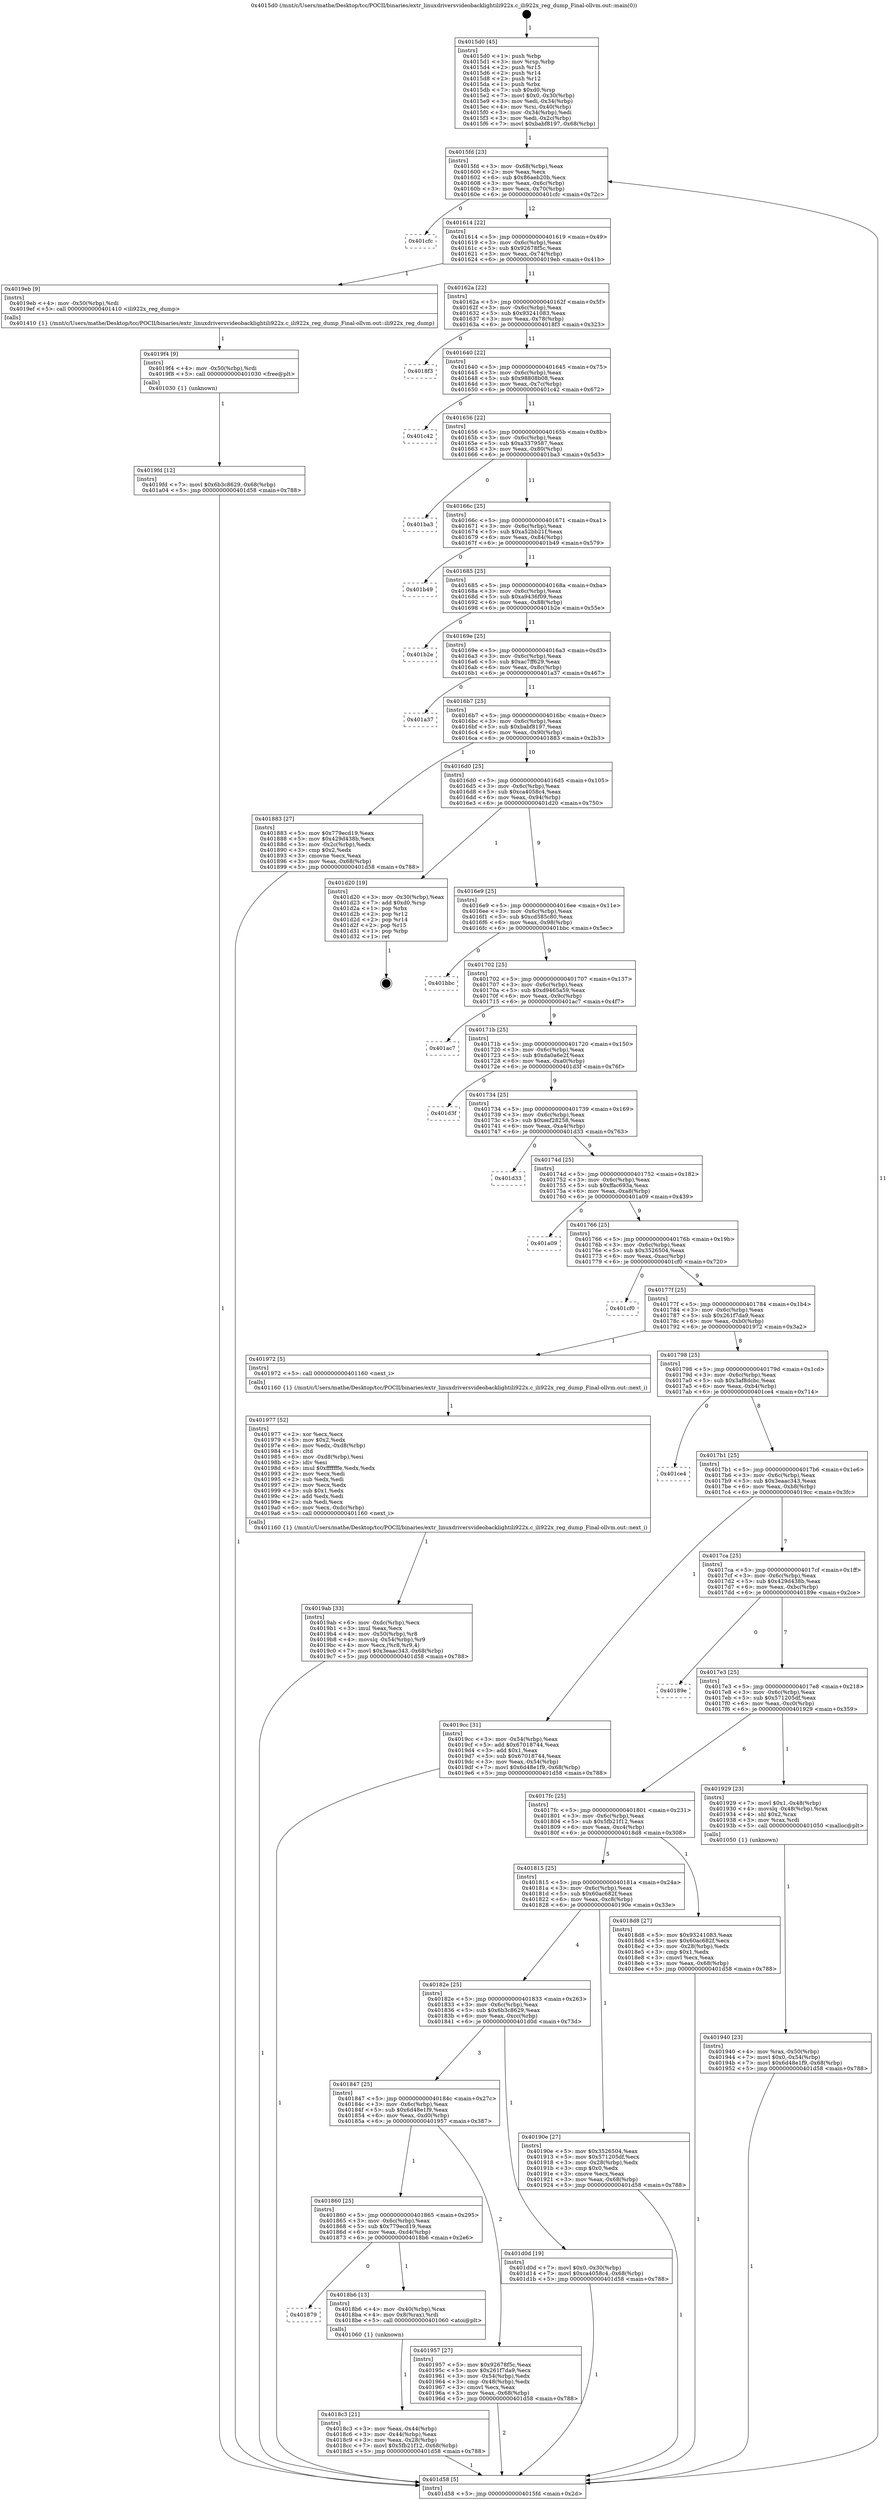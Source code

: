 digraph "0x4015d0" {
  label = "0x4015d0 (/mnt/c/Users/mathe/Desktop/tcc/POCII/binaries/extr_linuxdriversvideobacklightili922x.c_ili922x_reg_dump_Final-ollvm.out::main(0))"
  labelloc = "t"
  node[shape=record]

  Entry [label="",width=0.3,height=0.3,shape=circle,fillcolor=black,style=filled]
  "0x4015fd" [label="{
     0x4015fd [23]\l
     | [instrs]\l
     &nbsp;&nbsp;0x4015fd \<+3\>: mov -0x68(%rbp),%eax\l
     &nbsp;&nbsp;0x401600 \<+2\>: mov %eax,%ecx\l
     &nbsp;&nbsp;0x401602 \<+6\>: sub $0x86aeb20b,%ecx\l
     &nbsp;&nbsp;0x401608 \<+3\>: mov %eax,-0x6c(%rbp)\l
     &nbsp;&nbsp;0x40160b \<+3\>: mov %ecx,-0x70(%rbp)\l
     &nbsp;&nbsp;0x40160e \<+6\>: je 0000000000401cfc \<main+0x72c\>\l
  }"]
  "0x401cfc" [label="{
     0x401cfc\l
  }", style=dashed]
  "0x401614" [label="{
     0x401614 [22]\l
     | [instrs]\l
     &nbsp;&nbsp;0x401614 \<+5\>: jmp 0000000000401619 \<main+0x49\>\l
     &nbsp;&nbsp;0x401619 \<+3\>: mov -0x6c(%rbp),%eax\l
     &nbsp;&nbsp;0x40161c \<+5\>: sub $0x92678f5c,%eax\l
     &nbsp;&nbsp;0x401621 \<+3\>: mov %eax,-0x74(%rbp)\l
     &nbsp;&nbsp;0x401624 \<+6\>: je 00000000004019eb \<main+0x41b\>\l
  }"]
  Exit [label="",width=0.3,height=0.3,shape=circle,fillcolor=black,style=filled,peripheries=2]
  "0x4019eb" [label="{
     0x4019eb [9]\l
     | [instrs]\l
     &nbsp;&nbsp;0x4019eb \<+4\>: mov -0x50(%rbp),%rdi\l
     &nbsp;&nbsp;0x4019ef \<+5\>: call 0000000000401410 \<ili922x_reg_dump\>\l
     | [calls]\l
     &nbsp;&nbsp;0x401410 \{1\} (/mnt/c/Users/mathe/Desktop/tcc/POCII/binaries/extr_linuxdriversvideobacklightili922x.c_ili922x_reg_dump_Final-ollvm.out::ili922x_reg_dump)\l
  }"]
  "0x40162a" [label="{
     0x40162a [22]\l
     | [instrs]\l
     &nbsp;&nbsp;0x40162a \<+5\>: jmp 000000000040162f \<main+0x5f\>\l
     &nbsp;&nbsp;0x40162f \<+3\>: mov -0x6c(%rbp),%eax\l
     &nbsp;&nbsp;0x401632 \<+5\>: sub $0x93241083,%eax\l
     &nbsp;&nbsp;0x401637 \<+3\>: mov %eax,-0x78(%rbp)\l
     &nbsp;&nbsp;0x40163a \<+6\>: je 00000000004018f3 \<main+0x323\>\l
  }"]
  "0x4019fd" [label="{
     0x4019fd [12]\l
     | [instrs]\l
     &nbsp;&nbsp;0x4019fd \<+7\>: movl $0x6b3c8629,-0x68(%rbp)\l
     &nbsp;&nbsp;0x401a04 \<+5\>: jmp 0000000000401d58 \<main+0x788\>\l
  }"]
  "0x4018f3" [label="{
     0x4018f3\l
  }", style=dashed]
  "0x401640" [label="{
     0x401640 [22]\l
     | [instrs]\l
     &nbsp;&nbsp;0x401640 \<+5\>: jmp 0000000000401645 \<main+0x75\>\l
     &nbsp;&nbsp;0x401645 \<+3\>: mov -0x6c(%rbp),%eax\l
     &nbsp;&nbsp;0x401648 \<+5\>: sub $0x98808b08,%eax\l
     &nbsp;&nbsp;0x40164d \<+3\>: mov %eax,-0x7c(%rbp)\l
     &nbsp;&nbsp;0x401650 \<+6\>: je 0000000000401c42 \<main+0x672\>\l
  }"]
  "0x4019f4" [label="{
     0x4019f4 [9]\l
     | [instrs]\l
     &nbsp;&nbsp;0x4019f4 \<+4\>: mov -0x50(%rbp),%rdi\l
     &nbsp;&nbsp;0x4019f8 \<+5\>: call 0000000000401030 \<free@plt\>\l
     | [calls]\l
     &nbsp;&nbsp;0x401030 \{1\} (unknown)\l
  }"]
  "0x401c42" [label="{
     0x401c42\l
  }", style=dashed]
  "0x401656" [label="{
     0x401656 [22]\l
     | [instrs]\l
     &nbsp;&nbsp;0x401656 \<+5\>: jmp 000000000040165b \<main+0x8b\>\l
     &nbsp;&nbsp;0x40165b \<+3\>: mov -0x6c(%rbp),%eax\l
     &nbsp;&nbsp;0x40165e \<+5\>: sub $0xa3379587,%eax\l
     &nbsp;&nbsp;0x401663 \<+3\>: mov %eax,-0x80(%rbp)\l
     &nbsp;&nbsp;0x401666 \<+6\>: je 0000000000401ba3 \<main+0x5d3\>\l
  }"]
  "0x4019ab" [label="{
     0x4019ab [33]\l
     | [instrs]\l
     &nbsp;&nbsp;0x4019ab \<+6\>: mov -0xdc(%rbp),%ecx\l
     &nbsp;&nbsp;0x4019b1 \<+3\>: imul %eax,%ecx\l
     &nbsp;&nbsp;0x4019b4 \<+4\>: mov -0x50(%rbp),%r8\l
     &nbsp;&nbsp;0x4019b8 \<+4\>: movslq -0x54(%rbp),%r9\l
     &nbsp;&nbsp;0x4019bc \<+4\>: mov %ecx,(%r8,%r9,4)\l
     &nbsp;&nbsp;0x4019c0 \<+7\>: movl $0x3eaac343,-0x68(%rbp)\l
     &nbsp;&nbsp;0x4019c7 \<+5\>: jmp 0000000000401d58 \<main+0x788\>\l
  }"]
  "0x401ba3" [label="{
     0x401ba3\l
  }", style=dashed]
  "0x40166c" [label="{
     0x40166c [25]\l
     | [instrs]\l
     &nbsp;&nbsp;0x40166c \<+5\>: jmp 0000000000401671 \<main+0xa1\>\l
     &nbsp;&nbsp;0x401671 \<+3\>: mov -0x6c(%rbp),%eax\l
     &nbsp;&nbsp;0x401674 \<+5\>: sub $0xa52bb21f,%eax\l
     &nbsp;&nbsp;0x401679 \<+6\>: mov %eax,-0x84(%rbp)\l
     &nbsp;&nbsp;0x40167f \<+6\>: je 0000000000401b49 \<main+0x579\>\l
  }"]
  "0x401977" [label="{
     0x401977 [52]\l
     | [instrs]\l
     &nbsp;&nbsp;0x401977 \<+2\>: xor %ecx,%ecx\l
     &nbsp;&nbsp;0x401979 \<+5\>: mov $0x2,%edx\l
     &nbsp;&nbsp;0x40197e \<+6\>: mov %edx,-0xd8(%rbp)\l
     &nbsp;&nbsp;0x401984 \<+1\>: cltd\l
     &nbsp;&nbsp;0x401985 \<+6\>: mov -0xd8(%rbp),%esi\l
     &nbsp;&nbsp;0x40198b \<+2\>: idiv %esi\l
     &nbsp;&nbsp;0x40198d \<+6\>: imul $0xfffffffe,%edx,%edx\l
     &nbsp;&nbsp;0x401993 \<+2\>: mov %ecx,%edi\l
     &nbsp;&nbsp;0x401995 \<+2\>: sub %edx,%edi\l
     &nbsp;&nbsp;0x401997 \<+2\>: mov %ecx,%edx\l
     &nbsp;&nbsp;0x401999 \<+3\>: sub $0x1,%edx\l
     &nbsp;&nbsp;0x40199c \<+2\>: add %edx,%edi\l
     &nbsp;&nbsp;0x40199e \<+2\>: sub %edi,%ecx\l
     &nbsp;&nbsp;0x4019a0 \<+6\>: mov %ecx,-0xdc(%rbp)\l
     &nbsp;&nbsp;0x4019a6 \<+5\>: call 0000000000401160 \<next_i\>\l
     | [calls]\l
     &nbsp;&nbsp;0x401160 \{1\} (/mnt/c/Users/mathe/Desktop/tcc/POCII/binaries/extr_linuxdriversvideobacklightili922x.c_ili922x_reg_dump_Final-ollvm.out::next_i)\l
  }"]
  "0x401b49" [label="{
     0x401b49\l
  }", style=dashed]
  "0x401685" [label="{
     0x401685 [25]\l
     | [instrs]\l
     &nbsp;&nbsp;0x401685 \<+5\>: jmp 000000000040168a \<main+0xba\>\l
     &nbsp;&nbsp;0x40168a \<+3\>: mov -0x6c(%rbp),%eax\l
     &nbsp;&nbsp;0x40168d \<+5\>: sub $0xa9436f09,%eax\l
     &nbsp;&nbsp;0x401692 \<+6\>: mov %eax,-0x88(%rbp)\l
     &nbsp;&nbsp;0x401698 \<+6\>: je 0000000000401b2e \<main+0x55e\>\l
  }"]
  "0x401940" [label="{
     0x401940 [23]\l
     | [instrs]\l
     &nbsp;&nbsp;0x401940 \<+4\>: mov %rax,-0x50(%rbp)\l
     &nbsp;&nbsp;0x401944 \<+7\>: movl $0x0,-0x54(%rbp)\l
     &nbsp;&nbsp;0x40194b \<+7\>: movl $0x6d48e1f9,-0x68(%rbp)\l
     &nbsp;&nbsp;0x401952 \<+5\>: jmp 0000000000401d58 \<main+0x788\>\l
  }"]
  "0x401b2e" [label="{
     0x401b2e\l
  }", style=dashed]
  "0x40169e" [label="{
     0x40169e [25]\l
     | [instrs]\l
     &nbsp;&nbsp;0x40169e \<+5\>: jmp 00000000004016a3 \<main+0xd3\>\l
     &nbsp;&nbsp;0x4016a3 \<+3\>: mov -0x6c(%rbp),%eax\l
     &nbsp;&nbsp;0x4016a6 \<+5\>: sub $0xac7ff629,%eax\l
     &nbsp;&nbsp;0x4016ab \<+6\>: mov %eax,-0x8c(%rbp)\l
     &nbsp;&nbsp;0x4016b1 \<+6\>: je 0000000000401a37 \<main+0x467\>\l
  }"]
  "0x4018c3" [label="{
     0x4018c3 [21]\l
     | [instrs]\l
     &nbsp;&nbsp;0x4018c3 \<+3\>: mov %eax,-0x44(%rbp)\l
     &nbsp;&nbsp;0x4018c6 \<+3\>: mov -0x44(%rbp),%eax\l
     &nbsp;&nbsp;0x4018c9 \<+3\>: mov %eax,-0x28(%rbp)\l
     &nbsp;&nbsp;0x4018cc \<+7\>: movl $0x5fb21f12,-0x68(%rbp)\l
     &nbsp;&nbsp;0x4018d3 \<+5\>: jmp 0000000000401d58 \<main+0x788\>\l
  }"]
  "0x401a37" [label="{
     0x401a37\l
  }", style=dashed]
  "0x4016b7" [label="{
     0x4016b7 [25]\l
     | [instrs]\l
     &nbsp;&nbsp;0x4016b7 \<+5\>: jmp 00000000004016bc \<main+0xec\>\l
     &nbsp;&nbsp;0x4016bc \<+3\>: mov -0x6c(%rbp),%eax\l
     &nbsp;&nbsp;0x4016bf \<+5\>: sub $0xbabf8197,%eax\l
     &nbsp;&nbsp;0x4016c4 \<+6\>: mov %eax,-0x90(%rbp)\l
     &nbsp;&nbsp;0x4016ca \<+6\>: je 0000000000401883 \<main+0x2b3\>\l
  }"]
  "0x401879" [label="{
     0x401879\l
  }", style=dashed]
  "0x401883" [label="{
     0x401883 [27]\l
     | [instrs]\l
     &nbsp;&nbsp;0x401883 \<+5\>: mov $0x779ecd19,%eax\l
     &nbsp;&nbsp;0x401888 \<+5\>: mov $0x429d438b,%ecx\l
     &nbsp;&nbsp;0x40188d \<+3\>: mov -0x2c(%rbp),%edx\l
     &nbsp;&nbsp;0x401890 \<+3\>: cmp $0x2,%edx\l
     &nbsp;&nbsp;0x401893 \<+3\>: cmovne %ecx,%eax\l
     &nbsp;&nbsp;0x401896 \<+3\>: mov %eax,-0x68(%rbp)\l
     &nbsp;&nbsp;0x401899 \<+5\>: jmp 0000000000401d58 \<main+0x788\>\l
  }"]
  "0x4016d0" [label="{
     0x4016d0 [25]\l
     | [instrs]\l
     &nbsp;&nbsp;0x4016d0 \<+5\>: jmp 00000000004016d5 \<main+0x105\>\l
     &nbsp;&nbsp;0x4016d5 \<+3\>: mov -0x6c(%rbp),%eax\l
     &nbsp;&nbsp;0x4016d8 \<+5\>: sub $0xca4058c4,%eax\l
     &nbsp;&nbsp;0x4016dd \<+6\>: mov %eax,-0x94(%rbp)\l
     &nbsp;&nbsp;0x4016e3 \<+6\>: je 0000000000401d20 \<main+0x750\>\l
  }"]
  "0x401d58" [label="{
     0x401d58 [5]\l
     | [instrs]\l
     &nbsp;&nbsp;0x401d58 \<+5\>: jmp 00000000004015fd \<main+0x2d\>\l
  }"]
  "0x4015d0" [label="{
     0x4015d0 [45]\l
     | [instrs]\l
     &nbsp;&nbsp;0x4015d0 \<+1\>: push %rbp\l
     &nbsp;&nbsp;0x4015d1 \<+3\>: mov %rsp,%rbp\l
     &nbsp;&nbsp;0x4015d4 \<+2\>: push %r15\l
     &nbsp;&nbsp;0x4015d6 \<+2\>: push %r14\l
     &nbsp;&nbsp;0x4015d8 \<+2\>: push %r12\l
     &nbsp;&nbsp;0x4015da \<+1\>: push %rbx\l
     &nbsp;&nbsp;0x4015db \<+7\>: sub $0xd0,%rsp\l
     &nbsp;&nbsp;0x4015e2 \<+7\>: movl $0x0,-0x30(%rbp)\l
     &nbsp;&nbsp;0x4015e9 \<+3\>: mov %edi,-0x34(%rbp)\l
     &nbsp;&nbsp;0x4015ec \<+4\>: mov %rsi,-0x40(%rbp)\l
     &nbsp;&nbsp;0x4015f0 \<+3\>: mov -0x34(%rbp),%edi\l
     &nbsp;&nbsp;0x4015f3 \<+3\>: mov %edi,-0x2c(%rbp)\l
     &nbsp;&nbsp;0x4015f6 \<+7\>: movl $0xbabf8197,-0x68(%rbp)\l
  }"]
  "0x4018b6" [label="{
     0x4018b6 [13]\l
     | [instrs]\l
     &nbsp;&nbsp;0x4018b6 \<+4\>: mov -0x40(%rbp),%rax\l
     &nbsp;&nbsp;0x4018ba \<+4\>: mov 0x8(%rax),%rdi\l
     &nbsp;&nbsp;0x4018be \<+5\>: call 0000000000401060 \<atoi@plt\>\l
     | [calls]\l
     &nbsp;&nbsp;0x401060 \{1\} (unknown)\l
  }"]
  "0x401d20" [label="{
     0x401d20 [19]\l
     | [instrs]\l
     &nbsp;&nbsp;0x401d20 \<+3\>: mov -0x30(%rbp),%eax\l
     &nbsp;&nbsp;0x401d23 \<+7\>: add $0xd0,%rsp\l
     &nbsp;&nbsp;0x401d2a \<+1\>: pop %rbx\l
     &nbsp;&nbsp;0x401d2b \<+2\>: pop %r12\l
     &nbsp;&nbsp;0x401d2d \<+2\>: pop %r14\l
     &nbsp;&nbsp;0x401d2f \<+2\>: pop %r15\l
     &nbsp;&nbsp;0x401d31 \<+1\>: pop %rbp\l
     &nbsp;&nbsp;0x401d32 \<+1\>: ret\l
  }"]
  "0x4016e9" [label="{
     0x4016e9 [25]\l
     | [instrs]\l
     &nbsp;&nbsp;0x4016e9 \<+5\>: jmp 00000000004016ee \<main+0x11e\>\l
     &nbsp;&nbsp;0x4016ee \<+3\>: mov -0x6c(%rbp),%eax\l
     &nbsp;&nbsp;0x4016f1 \<+5\>: sub $0xcd585c80,%eax\l
     &nbsp;&nbsp;0x4016f6 \<+6\>: mov %eax,-0x98(%rbp)\l
     &nbsp;&nbsp;0x4016fc \<+6\>: je 0000000000401bbc \<main+0x5ec\>\l
  }"]
  "0x401860" [label="{
     0x401860 [25]\l
     | [instrs]\l
     &nbsp;&nbsp;0x401860 \<+5\>: jmp 0000000000401865 \<main+0x295\>\l
     &nbsp;&nbsp;0x401865 \<+3\>: mov -0x6c(%rbp),%eax\l
     &nbsp;&nbsp;0x401868 \<+5\>: sub $0x779ecd19,%eax\l
     &nbsp;&nbsp;0x40186d \<+6\>: mov %eax,-0xd4(%rbp)\l
     &nbsp;&nbsp;0x401873 \<+6\>: je 00000000004018b6 \<main+0x2e6\>\l
  }"]
  "0x401bbc" [label="{
     0x401bbc\l
  }", style=dashed]
  "0x401702" [label="{
     0x401702 [25]\l
     | [instrs]\l
     &nbsp;&nbsp;0x401702 \<+5\>: jmp 0000000000401707 \<main+0x137\>\l
     &nbsp;&nbsp;0x401707 \<+3\>: mov -0x6c(%rbp),%eax\l
     &nbsp;&nbsp;0x40170a \<+5\>: sub $0xd9465a59,%eax\l
     &nbsp;&nbsp;0x40170f \<+6\>: mov %eax,-0x9c(%rbp)\l
     &nbsp;&nbsp;0x401715 \<+6\>: je 0000000000401ac7 \<main+0x4f7\>\l
  }"]
  "0x401957" [label="{
     0x401957 [27]\l
     | [instrs]\l
     &nbsp;&nbsp;0x401957 \<+5\>: mov $0x92678f5c,%eax\l
     &nbsp;&nbsp;0x40195c \<+5\>: mov $0x261f7da9,%ecx\l
     &nbsp;&nbsp;0x401961 \<+3\>: mov -0x54(%rbp),%edx\l
     &nbsp;&nbsp;0x401964 \<+3\>: cmp -0x48(%rbp),%edx\l
     &nbsp;&nbsp;0x401967 \<+3\>: cmovl %ecx,%eax\l
     &nbsp;&nbsp;0x40196a \<+3\>: mov %eax,-0x68(%rbp)\l
     &nbsp;&nbsp;0x40196d \<+5\>: jmp 0000000000401d58 \<main+0x788\>\l
  }"]
  "0x401ac7" [label="{
     0x401ac7\l
  }", style=dashed]
  "0x40171b" [label="{
     0x40171b [25]\l
     | [instrs]\l
     &nbsp;&nbsp;0x40171b \<+5\>: jmp 0000000000401720 \<main+0x150\>\l
     &nbsp;&nbsp;0x401720 \<+3\>: mov -0x6c(%rbp),%eax\l
     &nbsp;&nbsp;0x401723 \<+5\>: sub $0xda0a6e2f,%eax\l
     &nbsp;&nbsp;0x401728 \<+6\>: mov %eax,-0xa0(%rbp)\l
     &nbsp;&nbsp;0x40172e \<+6\>: je 0000000000401d3f \<main+0x76f\>\l
  }"]
  "0x401847" [label="{
     0x401847 [25]\l
     | [instrs]\l
     &nbsp;&nbsp;0x401847 \<+5\>: jmp 000000000040184c \<main+0x27c\>\l
     &nbsp;&nbsp;0x40184c \<+3\>: mov -0x6c(%rbp),%eax\l
     &nbsp;&nbsp;0x40184f \<+5\>: sub $0x6d48e1f9,%eax\l
     &nbsp;&nbsp;0x401854 \<+6\>: mov %eax,-0xd0(%rbp)\l
     &nbsp;&nbsp;0x40185a \<+6\>: je 0000000000401957 \<main+0x387\>\l
  }"]
  "0x401d3f" [label="{
     0x401d3f\l
  }", style=dashed]
  "0x401734" [label="{
     0x401734 [25]\l
     | [instrs]\l
     &nbsp;&nbsp;0x401734 \<+5\>: jmp 0000000000401739 \<main+0x169\>\l
     &nbsp;&nbsp;0x401739 \<+3\>: mov -0x6c(%rbp),%eax\l
     &nbsp;&nbsp;0x40173c \<+5\>: sub $0xeef28258,%eax\l
     &nbsp;&nbsp;0x401741 \<+6\>: mov %eax,-0xa4(%rbp)\l
     &nbsp;&nbsp;0x401747 \<+6\>: je 0000000000401d33 \<main+0x763\>\l
  }"]
  "0x401d0d" [label="{
     0x401d0d [19]\l
     | [instrs]\l
     &nbsp;&nbsp;0x401d0d \<+7\>: movl $0x0,-0x30(%rbp)\l
     &nbsp;&nbsp;0x401d14 \<+7\>: movl $0xca4058c4,-0x68(%rbp)\l
     &nbsp;&nbsp;0x401d1b \<+5\>: jmp 0000000000401d58 \<main+0x788\>\l
  }"]
  "0x401d33" [label="{
     0x401d33\l
  }", style=dashed]
  "0x40174d" [label="{
     0x40174d [25]\l
     | [instrs]\l
     &nbsp;&nbsp;0x40174d \<+5\>: jmp 0000000000401752 \<main+0x182\>\l
     &nbsp;&nbsp;0x401752 \<+3\>: mov -0x6c(%rbp),%eax\l
     &nbsp;&nbsp;0x401755 \<+5\>: sub $0xffac693a,%eax\l
     &nbsp;&nbsp;0x40175a \<+6\>: mov %eax,-0xa8(%rbp)\l
     &nbsp;&nbsp;0x401760 \<+6\>: je 0000000000401a09 \<main+0x439\>\l
  }"]
  "0x40182e" [label="{
     0x40182e [25]\l
     | [instrs]\l
     &nbsp;&nbsp;0x40182e \<+5\>: jmp 0000000000401833 \<main+0x263\>\l
     &nbsp;&nbsp;0x401833 \<+3\>: mov -0x6c(%rbp),%eax\l
     &nbsp;&nbsp;0x401836 \<+5\>: sub $0x6b3c8629,%eax\l
     &nbsp;&nbsp;0x40183b \<+6\>: mov %eax,-0xcc(%rbp)\l
     &nbsp;&nbsp;0x401841 \<+6\>: je 0000000000401d0d \<main+0x73d\>\l
  }"]
  "0x401a09" [label="{
     0x401a09\l
  }", style=dashed]
  "0x401766" [label="{
     0x401766 [25]\l
     | [instrs]\l
     &nbsp;&nbsp;0x401766 \<+5\>: jmp 000000000040176b \<main+0x19b\>\l
     &nbsp;&nbsp;0x40176b \<+3\>: mov -0x6c(%rbp),%eax\l
     &nbsp;&nbsp;0x40176e \<+5\>: sub $0x3526504,%eax\l
     &nbsp;&nbsp;0x401773 \<+6\>: mov %eax,-0xac(%rbp)\l
     &nbsp;&nbsp;0x401779 \<+6\>: je 0000000000401cf0 \<main+0x720\>\l
  }"]
  "0x40190e" [label="{
     0x40190e [27]\l
     | [instrs]\l
     &nbsp;&nbsp;0x40190e \<+5\>: mov $0x3526504,%eax\l
     &nbsp;&nbsp;0x401913 \<+5\>: mov $0x571205df,%ecx\l
     &nbsp;&nbsp;0x401918 \<+3\>: mov -0x28(%rbp),%edx\l
     &nbsp;&nbsp;0x40191b \<+3\>: cmp $0x0,%edx\l
     &nbsp;&nbsp;0x40191e \<+3\>: cmove %ecx,%eax\l
     &nbsp;&nbsp;0x401921 \<+3\>: mov %eax,-0x68(%rbp)\l
     &nbsp;&nbsp;0x401924 \<+5\>: jmp 0000000000401d58 \<main+0x788\>\l
  }"]
  "0x401cf0" [label="{
     0x401cf0\l
  }", style=dashed]
  "0x40177f" [label="{
     0x40177f [25]\l
     | [instrs]\l
     &nbsp;&nbsp;0x40177f \<+5\>: jmp 0000000000401784 \<main+0x1b4\>\l
     &nbsp;&nbsp;0x401784 \<+3\>: mov -0x6c(%rbp),%eax\l
     &nbsp;&nbsp;0x401787 \<+5\>: sub $0x261f7da9,%eax\l
     &nbsp;&nbsp;0x40178c \<+6\>: mov %eax,-0xb0(%rbp)\l
     &nbsp;&nbsp;0x401792 \<+6\>: je 0000000000401972 \<main+0x3a2\>\l
  }"]
  "0x401815" [label="{
     0x401815 [25]\l
     | [instrs]\l
     &nbsp;&nbsp;0x401815 \<+5\>: jmp 000000000040181a \<main+0x24a\>\l
     &nbsp;&nbsp;0x40181a \<+3\>: mov -0x6c(%rbp),%eax\l
     &nbsp;&nbsp;0x40181d \<+5\>: sub $0x60ac682f,%eax\l
     &nbsp;&nbsp;0x401822 \<+6\>: mov %eax,-0xc8(%rbp)\l
     &nbsp;&nbsp;0x401828 \<+6\>: je 000000000040190e \<main+0x33e\>\l
  }"]
  "0x401972" [label="{
     0x401972 [5]\l
     | [instrs]\l
     &nbsp;&nbsp;0x401972 \<+5\>: call 0000000000401160 \<next_i\>\l
     | [calls]\l
     &nbsp;&nbsp;0x401160 \{1\} (/mnt/c/Users/mathe/Desktop/tcc/POCII/binaries/extr_linuxdriversvideobacklightili922x.c_ili922x_reg_dump_Final-ollvm.out::next_i)\l
  }"]
  "0x401798" [label="{
     0x401798 [25]\l
     | [instrs]\l
     &nbsp;&nbsp;0x401798 \<+5\>: jmp 000000000040179d \<main+0x1cd\>\l
     &nbsp;&nbsp;0x40179d \<+3\>: mov -0x6c(%rbp),%eax\l
     &nbsp;&nbsp;0x4017a0 \<+5\>: sub $0x3af8dcbc,%eax\l
     &nbsp;&nbsp;0x4017a5 \<+6\>: mov %eax,-0xb4(%rbp)\l
     &nbsp;&nbsp;0x4017ab \<+6\>: je 0000000000401ce4 \<main+0x714\>\l
  }"]
  "0x4018d8" [label="{
     0x4018d8 [27]\l
     | [instrs]\l
     &nbsp;&nbsp;0x4018d8 \<+5\>: mov $0x93241083,%eax\l
     &nbsp;&nbsp;0x4018dd \<+5\>: mov $0x60ac682f,%ecx\l
     &nbsp;&nbsp;0x4018e2 \<+3\>: mov -0x28(%rbp),%edx\l
     &nbsp;&nbsp;0x4018e5 \<+3\>: cmp $0x1,%edx\l
     &nbsp;&nbsp;0x4018e8 \<+3\>: cmovl %ecx,%eax\l
     &nbsp;&nbsp;0x4018eb \<+3\>: mov %eax,-0x68(%rbp)\l
     &nbsp;&nbsp;0x4018ee \<+5\>: jmp 0000000000401d58 \<main+0x788\>\l
  }"]
  "0x401ce4" [label="{
     0x401ce4\l
  }", style=dashed]
  "0x4017b1" [label="{
     0x4017b1 [25]\l
     | [instrs]\l
     &nbsp;&nbsp;0x4017b1 \<+5\>: jmp 00000000004017b6 \<main+0x1e6\>\l
     &nbsp;&nbsp;0x4017b6 \<+3\>: mov -0x6c(%rbp),%eax\l
     &nbsp;&nbsp;0x4017b9 \<+5\>: sub $0x3eaac343,%eax\l
     &nbsp;&nbsp;0x4017be \<+6\>: mov %eax,-0xb8(%rbp)\l
     &nbsp;&nbsp;0x4017c4 \<+6\>: je 00000000004019cc \<main+0x3fc\>\l
  }"]
  "0x4017fc" [label="{
     0x4017fc [25]\l
     | [instrs]\l
     &nbsp;&nbsp;0x4017fc \<+5\>: jmp 0000000000401801 \<main+0x231\>\l
     &nbsp;&nbsp;0x401801 \<+3\>: mov -0x6c(%rbp),%eax\l
     &nbsp;&nbsp;0x401804 \<+5\>: sub $0x5fb21f12,%eax\l
     &nbsp;&nbsp;0x401809 \<+6\>: mov %eax,-0xc4(%rbp)\l
     &nbsp;&nbsp;0x40180f \<+6\>: je 00000000004018d8 \<main+0x308\>\l
  }"]
  "0x4019cc" [label="{
     0x4019cc [31]\l
     | [instrs]\l
     &nbsp;&nbsp;0x4019cc \<+3\>: mov -0x54(%rbp),%eax\l
     &nbsp;&nbsp;0x4019cf \<+5\>: add $0x67018744,%eax\l
     &nbsp;&nbsp;0x4019d4 \<+3\>: add $0x1,%eax\l
     &nbsp;&nbsp;0x4019d7 \<+5\>: sub $0x67018744,%eax\l
     &nbsp;&nbsp;0x4019dc \<+3\>: mov %eax,-0x54(%rbp)\l
     &nbsp;&nbsp;0x4019df \<+7\>: movl $0x6d48e1f9,-0x68(%rbp)\l
     &nbsp;&nbsp;0x4019e6 \<+5\>: jmp 0000000000401d58 \<main+0x788\>\l
  }"]
  "0x4017ca" [label="{
     0x4017ca [25]\l
     | [instrs]\l
     &nbsp;&nbsp;0x4017ca \<+5\>: jmp 00000000004017cf \<main+0x1ff\>\l
     &nbsp;&nbsp;0x4017cf \<+3\>: mov -0x6c(%rbp),%eax\l
     &nbsp;&nbsp;0x4017d2 \<+5\>: sub $0x429d438b,%eax\l
     &nbsp;&nbsp;0x4017d7 \<+6\>: mov %eax,-0xbc(%rbp)\l
     &nbsp;&nbsp;0x4017dd \<+6\>: je 000000000040189e \<main+0x2ce\>\l
  }"]
  "0x401929" [label="{
     0x401929 [23]\l
     | [instrs]\l
     &nbsp;&nbsp;0x401929 \<+7\>: movl $0x1,-0x48(%rbp)\l
     &nbsp;&nbsp;0x401930 \<+4\>: movslq -0x48(%rbp),%rax\l
     &nbsp;&nbsp;0x401934 \<+4\>: shl $0x2,%rax\l
     &nbsp;&nbsp;0x401938 \<+3\>: mov %rax,%rdi\l
     &nbsp;&nbsp;0x40193b \<+5\>: call 0000000000401050 \<malloc@plt\>\l
     | [calls]\l
     &nbsp;&nbsp;0x401050 \{1\} (unknown)\l
  }"]
  "0x40189e" [label="{
     0x40189e\l
  }", style=dashed]
  "0x4017e3" [label="{
     0x4017e3 [25]\l
     | [instrs]\l
     &nbsp;&nbsp;0x4017e3 \<+5\>: jmp 00000000004017e8 \<main+0x218\>\l
     &nbsp;&nbsp;0x4017e8 \<+3\>: mov -0x6c(%rbp),%eax\l
     &nbsp;&nbsp;0x4017eb \<+5\>: sub $0x571205df,%eax\l
     &nbsp;&nbsp;0x4017f0 \<+6\>: mov %eax,-0xc0(%rbp)\l
     &nbsp;&nbsp;0x4017f6 \<+6\>: je 0000000000401929 \<main+0x359\>\l
  }"]
  Entry -> "0x4015d0" [label=" 1"]
  "0x4015fd" -> "0x401cfc" [label=" 0"]
  "0x4015fd" -> "0x401614" [label=" 12"]
  "0x401d20" -> Exit [label=" 1"]
  "0x401614" -> "0x4019eb" [label=" 1"]
  "0x401614" -> "0x40162a" [label=" 11"]
  "0x401d0d" -> "0x401d58" [label=" 1"]
  "0x40162a" -> "0x4018f3" [label=" 0"]
  "0x40162a" -> "0x401640" [label=" 11"]
  "0x4019fd" -> "0x401d58" [label=" 1"]
  "0x401640" -> "0x401c42" [label=" 0"]
  "0x401640" -> "0x401656" [label=" 11"]
  "0x4019f4" -> "0x4019fd" [label=" 1"]
  "0x401656" -> "0x401ba3" [label=" 0"]
  "0x401656" -> "0x40166c" [label=" 11"]
  "0x4019eb" -> "0x4019f4" [label=" 1"]
  "0x40166c" -> "0x401b49" [label=" 0"]
  "0x40166c" -> "0x401685" [label=" 11"]
  "0x4019cc" -> "0x401d58" [label=" 1"]
  "0x401685" -> "0x401b2e" [label=" 0"]
  "0x401685" -> "0x40169e" [label=" 11"]
  "0x4019ab" -> "0x401d58" [label=" 1"]
  "0x40169e" -> "0x401a37" [label=" 0"]
  "0x40169e" -> "0x4016b7" [label=" 11"]
  "0x401977" -> "0x4019ab" [label=" 1"]
  "0x4016b7" -> "0x401883" [label=" 1"]
  "0x4016b7" -> "0x4016d0" [label=" 10"]
  "0x401883" -> "0x401d58" [label=" 1"]
  "0x4015d0" -> "0x4015fd" [label=" 1"]
  "0x401d58" -> "0x4015fd" [label=" 11"]
  "0x401972" -> "0x401977" [label=" 1"]
  "0x4016d0" -> "0x401d20" [label=" 1"]
  "0x4016d0" -> "0x4016e9" [label=" 9"]
  "0x401957" -> "0x401d58" [label=" 2"]
  "0x4016e9" -> "0x401bbc" [label=" 0"]
  "0x4016e9" -> "0x401702" [label=" 9"]
  "0x401929" -> "0x401940" [label=" 1"]
  "0x401702" -> "0x401ac7" [label=" 0"]
  "0x401702" -> "0x40171b" [label=" 9"]
  "0x40190e" -> "0x401d58" [label=" 1"]
  "0x40171b" -> "0x401d3f" [label=" 0"]
  "0x40171b" -> "0x401734" [label=" 9"]
  "0x4018c3" -> "0x401d58" [label=" 1"]
  "0x401734" -> "0x401d33" [label=" 0"]
  "0x401734" -> "0x40174d" [label=" 9"]
  "0x4018b6" -> "0x4018c3" [label=" 1"]
  "0x40174d" -> "0x401a09" [label=" 0"]
  "0x40174d" -> "0x401766" [label=" 9"]
  "0x401860" -> "0x4018b6" [label=" 1"]
  "0x401766" -> "0x401cf0" [label=" 0"]
  "0x401766" -> "0x40177f" [label=" 9"]
  "0x401940" -> "0x401d58" [label=" 1"]
  "0x40177f" -> "0x401972" [label=" 1"]
  "0x40177f" -> "0x401798" [label=" 8"]
  "0x401847" -> "0x401957" [label=" 2"]
  "0x401798" -> "0x401ce4" [label=" 0"]
  "0x401798" -> "0x4017b1" [label=" 8"]
  "0x4018d8" -> "0x401d58" [label=" 1"]
  "0x4017b1" -> "0x4019cc" [label=" 1"]
  "0x4017b1" -> "0x4017ca" [label=" 7"]
  "0x40182e" -> "0x401d0d" [label=" 1"]
  "0x4017ca" -> "0x40189e" [label=" 0"]
  "0x4017ca" -> "0x4017e3" [label=" 7"]
  "0x401860" -> "0x401879" [label=" 0"]
  "0x4017e3" -> "0x401929" [label=" 1"]
  "0x4017e3" -> "0x4017fc" [label=" 6"]
  "0x40182e" -> "0x401847" [label=" 3"]
  "0x4017fc" -> "0x4018d8" [label=" 1"]
  "0x4017fc" -> "0x401815" [label=" 5"]
  "0x401847" -> "0x401860" [label=" 1"]
  "0x401815" -> "0x40190e" [label=" 1"]
  "0x401815" -> "0x40182e" [label=" 4"]
}

